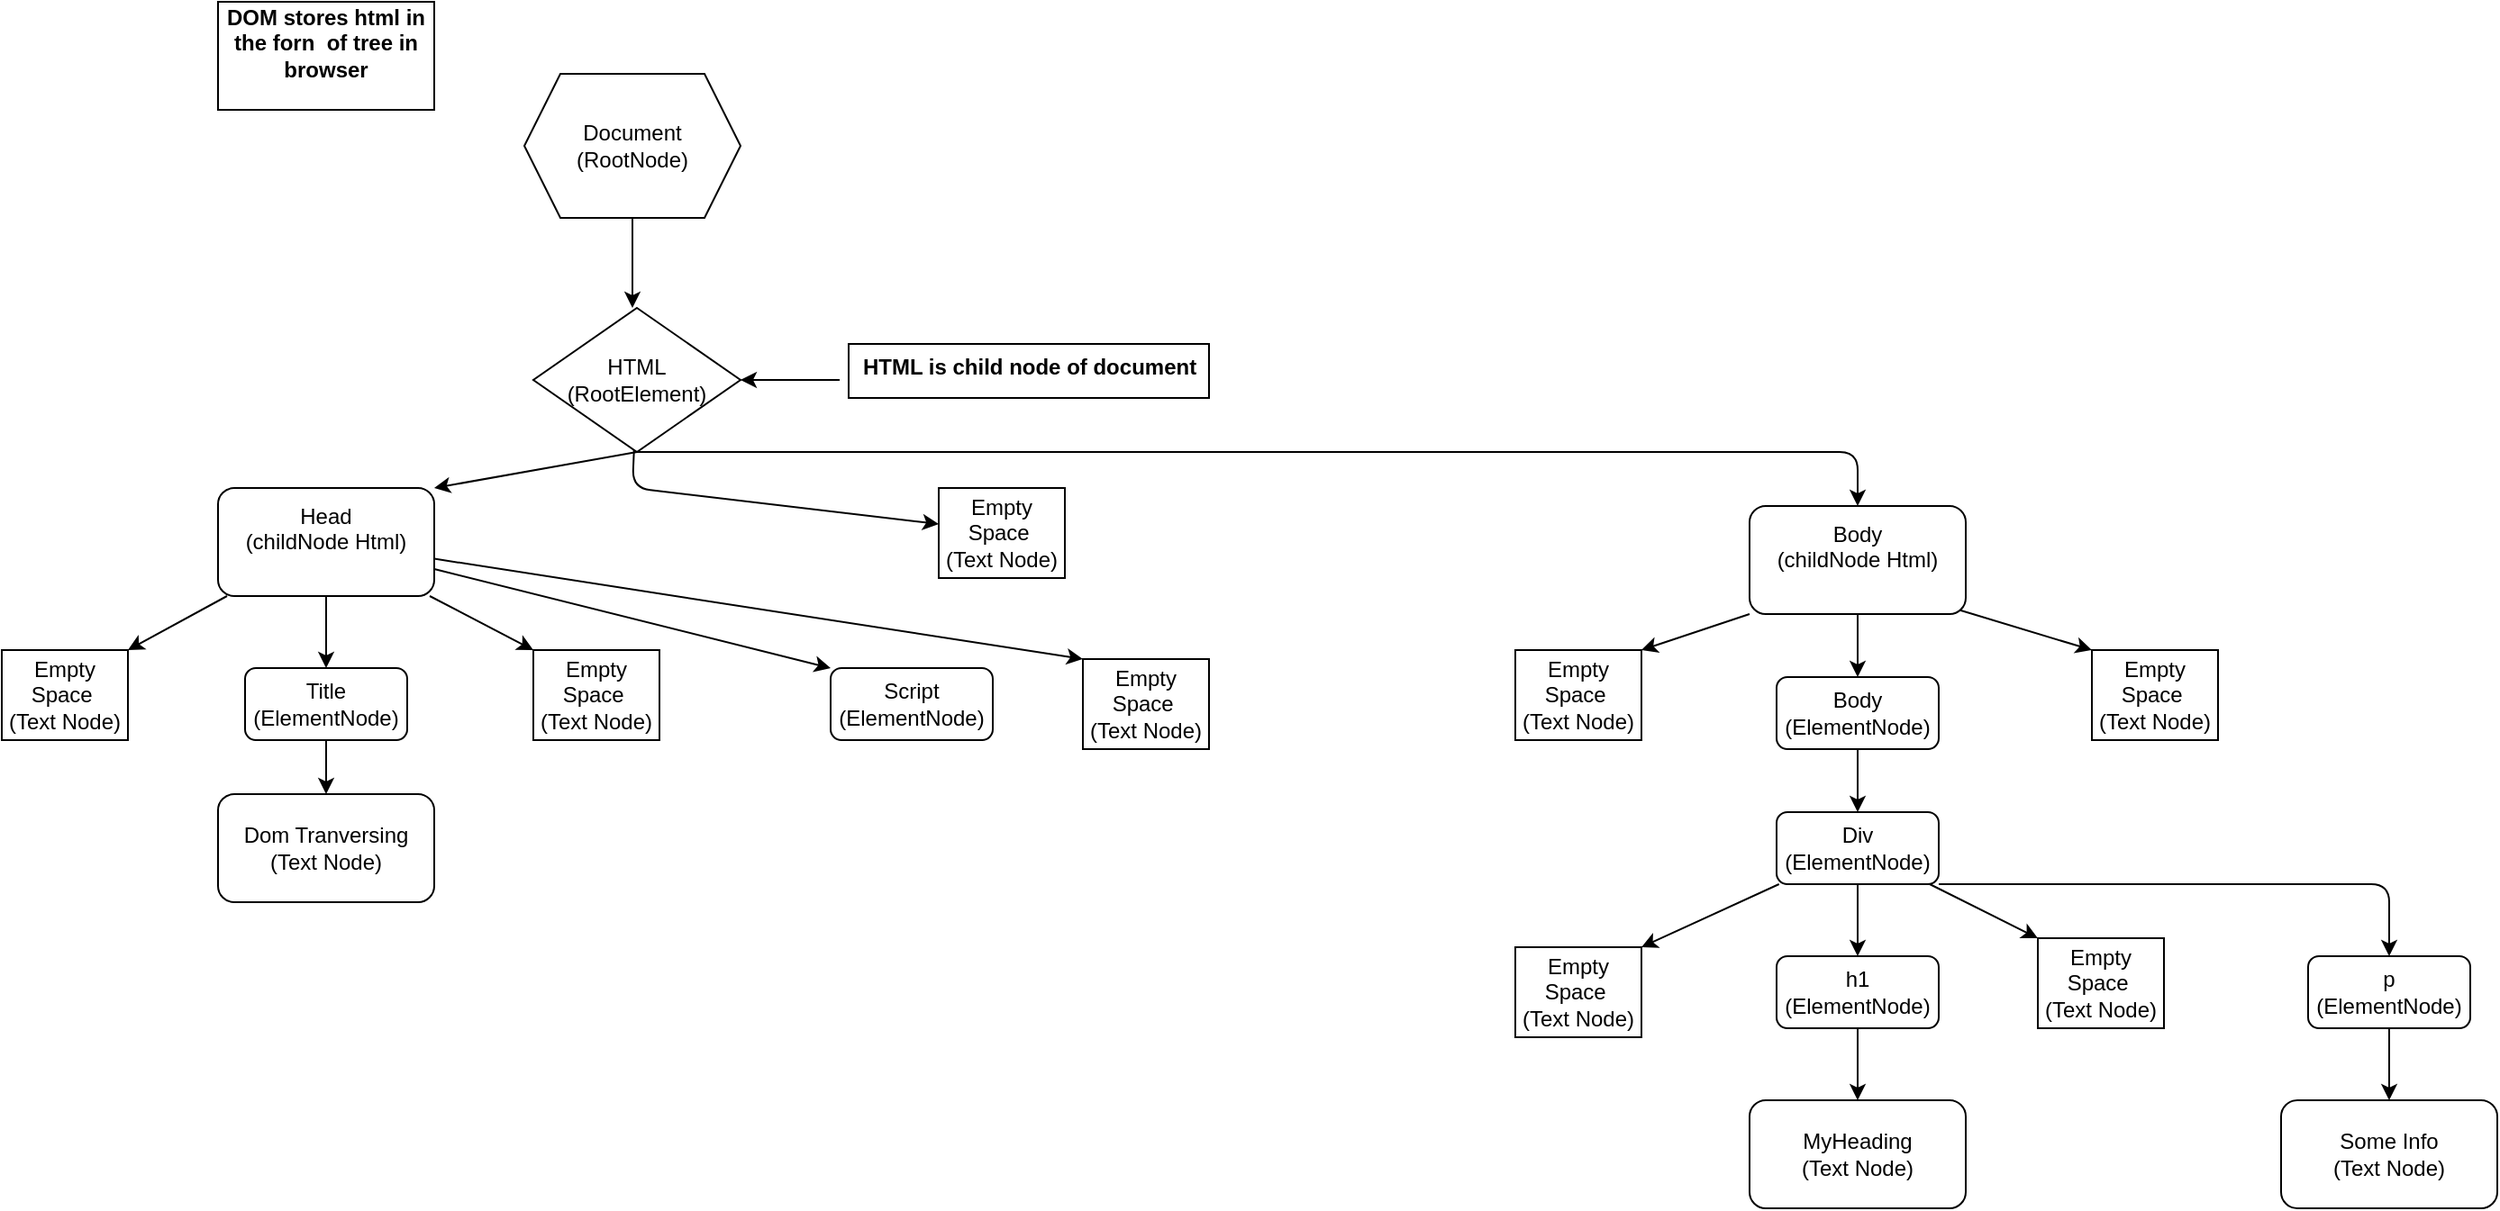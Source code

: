 <mxfile>
    <diagram id="Vp_Ri4gplynWjEqteKMx" name="Page-1">
        <mxGraphModel dx="961" dy="916" grid="1" gridSize="10" guides="1" tooltips="1" connect="1" arrows="1" fold="1" page="1" pageScale="1" pageWidth="850" pageHeight="1100" math="0" shadow="0">
            <root>
                <mxCell id="0"/>
                <mxCell id="1" parent="0"/>
                <mxCell id="57" value="" style="whiteSpace=wrap;html=1;" vertex="1" parent="1">
                    <mxGeometry x="520" y="220" width="200" height="30" as="geometry"/>
                </mxCell>
                <mxCell id="3" value="&lt;b&gt;DOM stores html in the forn&amp;nbsp; of tree in browser&lt;/b&gt;&lt;div&gt;&lt;br&gt;&lt;/div&gt;" style="whiteSpace=wrap;html=1;" parent="1" vertex="1">
                    <mxGeometry x="170" y="30" width="120" height="60" as="geometry"/>
                </mxCell>
                <mxCell id="5" style="edgeStyle=none;html=1;exitX=0.5;exitY=1;exitDx=0;exitDy=0;" parent="1" source="4" edge="1">
                    <mxGeometry relative="1" as="geometry">
                        <mxPoint x="400" y="200" as="targetPoint"/>
                    </mxGeometry>
                </mxCell>
                <mxCell id="4" value="Document&lt;div&gt;(RootNode)&lt;/div&gt;" style="shape=hexagon;perimeter=hexagonPerimeter2;whiteSpace=wrap;html=1;fixedSize=1;" parent="1" vertex="1">
                    <mxGeometry x="340" y="70" width="120" height="80" as="geometry"/>
                </mxCell>
                <mxCell id="10" style="edgeStyle=none;html=1;exitX=0.5;exitY=1;exitDx=0;exitDy=0;entryX=1;entryY=0;entryDx=0;entryDy=0;" parent="1" source="6" target="9" edge="1">
                    <mxGeometry relative="1" as="geometry"/>
                </mxCell>
                <mxCell id="29" style="edgeStyle=none;html=1;" parent="1" source="6" edge="1">
                    <mxGeometry relative="1" as="geometry">
                        <mxPoint x="570" y="320" as="targetPoint"/>
                        <Array as="points">
                            <mxPoint x="400" y="300"/>
                        </Array>
                    </mxGeometry>
                </mxCell>
                <mxCell id="31" style="edgeStyle=none;html=1;exitX=0.5;exitY=1;exitDx=0;exitDy=0;" parent="1" source="6" edge="1">
                    <mxGeometry relative="1" as="geometry">
                        <mxPoint x="1080" y="310" as="targetPoint"/>
                        <Array as="points">
                            <mxPoint x="1080" y="280"/>
                        </Array>
                    </mxGeometry>
                </mxCell>
                <mxCell id="6" value="HTML&lt;div&gt;(RootElement)&lt;/div&gt;" style="rhombus;whiteSpace=wrap;html=1;" parent="1" vertex="1">
                    <mxGeometry x="345" y="200" width="115" height="80" as="geometry"/>
                </mxCell>
                <mxCell id="8" value="" style="edgeStyle=none;html=1;" parent="1" source="7" target="6" edge="1">
                    <mxGeometry relative="1" as="geometry"/>
                </mxCell>
                <mxCell id="7" value="&lt;b&gt;HTML is child node of document&lt;/b&gt;&lt;div&gt;&lt;br&gt;&lt;/div&gt;" style="text;html=1;align=center;verticalAlign=middle;resizable=0;points=[];autosize=1;strokeColor=none;fillColor=none;" parent="1" vertex="1">
                    <mxGeometry x="515" y="220" width="210" height="40" as="geometry"/>
                </mxCell>
                <mxCell id="11" style="edgeStyle=none;html=1;exitX=0.5;exitY=1;exitDx=0;exitDy=0;" parent="1" source="9" edge="1">
                    <mxGeometry relative="1" as="geometry">
                        <mxPoint x="230" y="400" as="targetPoint"/>
                    </mxGeometry>
                </mxCell>
                <mxCell id="17" style="edgeStyle=none;html=1;entryX=1;entryY=0;entryDx=0;entryDy=0;" parent="1" source="9" target="15" edge="1">
                    <mxGeometry relative="1" as="geometry"/>
                </mxCell>
                <mxCell id="24" style="edgeStyle=none;html=1;entryX=0;entryY=0;entryDx=0;entryDy=0;" parent="1" source="9" target="23" edge="1">
                    <mxGeometry relative="1" as="geometry"/>
                </mxCell>
                <mxCell id="25" style="edgeStyle=none;html=1;" parent="1" source="9" edge="1">
                    <mxGeometry relative="1" as="geometry">
                        <mxPoint x="510" y="400" as="targetPoint"/>
                    </mxGeometry>
                </mxCell>
                <mxCell id="28" style="edgeStyle=none;html=1;entryX=0;entryY=0;entryDx=0;entryDy=0;" parent="1" source="9" target="27" edge="1">
                    <mxGeometry relative="1" as="geometry"/>
                </mxCell>
                <mxCell id="9" value="Head&lt;div&gt;(childNode Html)&lt;/div&gt;&lt;div&gt;&lt;br&gt;&lt;/div&gt;" style="rounded=1;whiteSpace=wrap;html=1;" parent="1" vertex="1">
                    <mxGeometry x="170" y="300" width="120" height="60" as="geometry"/>
                </mxCell>
                <mxCell id="14" value="" style="edgeStyle=none;html=1;" parent="1" source="12" target="13" edge="1">
                    <mxGeometry relative="1" as="geometry"/>
                </mxCell>
                <mxCell id="12" value="Title&lt;div&gt;(ElementNode)&lt;/div&gt;" style="rounded=1;whiteSpace=wrap;html=1;" parent="1" vertex="1">
                    <mxGeometry x="185" y="400" width="90" height="40" as="geometry"/>
                </mxCell>
                <mxCell id="13" value="Dom Tranversing&lt;div&gt;(Text Node)&lt;/div&gt;" style="whiteSpace=wrap;html=1;rounded=1;" parent="1" vertex="1">
                    <mxGeometry x="170" y="470" width="120" height="60" as="geometry"/>
                </mxCell>
                <mxCell id="15" value="Empty Space&amp;nbsp;&lt;div&gt;(Text Node)&lt;/div&gt;" style="whiteSpace=wrap;html=1;" parent="1" vertex="1">
                    <mxGeometry x="50" y="390" width="70" height="50" as="geometry"/>
                </mxCell>
                <mxCell id="23" value="Empty Space&amp;nbsp;&lt;div&gt;(Text Node)&lt;/div&gt;" style="whiteSpace=wrap;html=1;" parent="1" vertex="1">
                    <mxGeometry x="345" y="390" width="70" height="50" as="geometry"/>
                </mxCell>
                <mxCell id="26" value="Script&lt;br&gt;&lt;div&gt;(ElementNode)&lt;/div&gt;" style="rounded=1;whiteSpace=wrap;html=1;" parent="1" vertex="1">
                    <mxGeometry x="510" y="400" width="90" height="40" as="geometry"/>
                </mxCell>
                <mxCell id="27" value="Empty Space&amp;nbsp;&lt;div&gt;(Text Node)&lt;/div&gt;" style="whiteSpace=wrap;html=1;" parent="1" vertex="1">
                    <mxGeometry x="650" y="395" width="70" height="50" as="geometry"/>
                </mxCell>
                <mxCell id="30" value="Empty Space&amp;nbsp;&lt;div&gt;(Text Node)&lt;/div&gt;" style="whiteSpace=wrap;html=1;" parent="1" vertex="1">
                    <mxGeometry x="570" y="300" width="70" height="50" as="geometry"/>
                </mxCell>
                <mxCell id="34" style="edgeStyle=none;html=1;entryX=1;entryY=0;entryDx=0;entryDy=0;exitX=0;exitY=1;exitDx=0;exitDy=0;" parent="1" source="32" target="33" edge="1">
                    <mxGeometry relative="1" as="geometry"/>
                </mxCell>
                <mxCell id="38" style="edgeStyle=none;html=1;entryX=0;entryY=0;entryDx=0;entryDy=0;exitX=0.95;exitY=0.95;exitDx=0;exitDy=0;exitPerimeter=0;" parent="1" source="32" target="36" edge="1">
                    <mxGeometry relative="1" as="geometry"/>
                </mxCell>
                <mxCell id="39" value="" style="edgeStyle=none;html=1;" parent="1" source="32" target="35" edge="1">
                    <mxGeometry relative="1" as="geometry"/>
                </mxCell>
                <mxCell id="32" value="Body&lt;br&gt;&lt;div&gt;(childNode Html)&lt;/div&gt;&lt;div&gt;&lt;br&gt;&lt;/div&gt;" style="rounded=1;whiteSpace=wrap;html=1;" parent="1" vertex="1">
                    <mxGeometry x="1020" y="310" width="120" height="60" as="geometry"/>
                </mxCell>
                <mxCell id="33" value="Empty Space&amp;nbsp;&lt;div&gt;(Text Node)&lt;/div&gt;" style="whiteSpace=wrap;html=1;" parent="1" vertex="1">
                    <mxGeometry x="890" y="390" width="70" height="50" as="geometry"/>
                </mxCell>
                <mxCell id="41" value="" style="edgeStyle=none;html=1;" parent="1" source="35" target="40" edge="1">
                    <mxGeometry relative="1" as="geometry"/>
                </mxCell>
                <mxCell id="35" value="Body&lt;br&gt;&lt;div&gt;(ElementNode)&lt;/div&gt;" style="rounded=1;whiteSpace=wrap;html=1;" parent="1" vertex="1">
                    <mxGeometry x="1035" y="405" width="90" height="40" as="geometry"/>
                </mxCell>
                <mxCell id="36" value="Empty Space&amp;nbsp;&lt;div&gt;(Text Node)&lt;/div&gt;" style="whiteSpace=wrap;html=1;" parent="1" vertex="1">
                    <mxGeometry x="1210" y="390" width="70" height="50" as="geometry"/>
                </mxCell>
                <mxCell id="43" style="edgeStyle=none;html=1;entryX=1;entryY=0;entryDx=0;entryDy=0;" parent="1" source="40" target="42" edge="1">
                    <mxGeometry relative="1" as="geometry"/>
                </mxCell>
                <mxCell id="46" value="" style="edgeStyle=none;html=1;" parent="1" source="40" target="45" edge="1">
                    <mxGeometry relative="1" as="geometry"/>
                </mxCell>
                <mxCell id="50" style="edgeStyle=none;html=1;entryX=0;entryY=0;entryDx=0;entryDy=0;" parent="1" source="40" target="49" edge="1">
                    <mxGeometry relative="1" as="geometry"/>
                </mxCell>
                <mxCell id="54" style="edgeStyle=none;html=1;exitX=1;exitY=1;exitDx=0;exitDy=0;entryX=0.5;entryY=0;entryDx=0;entryDy=0;" parent="1" source="40" target="51" edge="1">
                    <mxGeometry relative="1" as="geometry">
                        <mxPoint x="1410" y="520" as="targetPoint"/>
                        <Array as="points">
                            <mxPoint x="1375" y="520"/>
                        </Array>
                    </mxGeometry>
                </mxCell>
                <mxCell id="40" value="Div&lt;br&gt;&lt;div&gt;(ElementNode)&lt;/div&gt;" style="rounded=1;whiteSpace=wrap;html=1;" parent="1" vertex="1">
                    <mxGeometry x="1035" y="480" width="90" height="40" as="geometry"/>
                </mxCell>
                <mxCell id="42" value="Empty Space&amp;nbsp;&lt;div&gt;(Text Node)&lt;/div&gt;" style="whiteSpace=wrap;html=1;" parent="1" vertex="1">
                    <mxGeometry x="890" y="555" width="70" height="50" as="geometry"/>
                </mxCell>
                <mxCell id="48" value="" style="edgeStyle=none;html=1;" parent="1" source="45" target="47" edge="1">
                    <mxGeometry relative="1" as="geometry"/>
                </mxCell>
                <mxCell id="45" value="h1&lt;br&gt;&lt;div&gt;(ElementNode)&lt;/div&gt;" style="rounded=1;whiteSpace=wrap;html=1;" parent="1" vertex="1">
                    <mxGeometry x="1035" y="560" width="90" height="40" as="geometry"/>
                </mxCell>
                <mxCell id="47" value="MyHeading&lt;br&gt;&lt;div&gt;(Text Node)&lt;/div&gt;" style="whiteSpace=wrap;html=1;rounded=1;" parent="1" vertex="1">
                    <mxGeometry x="1020" y="640" width="120" height="60" as="geometry"/>
                </mxCell>
                <mxCell id="49" value="Empty Space&amp;nbsp;&lt;div&gt;(Text Node)&lt;/div&gt;" style="whiteSpace=wrap;html=1;" parent="1" vertex="1">
                    <mxGeometry x="1180" y="550" width="70" height="50" as="geometry"/>
                </mxCell>
                <mxCell id="53" value="" style="edgeStyle=none;html=1;" parent="1" source="51" target="52" edge="1">
                    <mxGeometry relative="1" as="geometry"/>
                </mxCell>
                <mxCell id="51" value="p&lt;br&gt;&lt;div&gt;(ElementNode)&lt;/div&gt;" style="rounded=1;whiteSpace=wrap;html=1;" parent="1" vertex="1">
                    <mxGeometry x="1330" y="560" width="90" height="40" as="geometry"/>
                </mxCell>
                <mxCell id="52" value="Some Info&lt;br&gt;&lt;div&gt;(Text Node)&lt;/div&gt;" style="whiteSpace=wrap;html=1;rounded=1;" parent="1" vertex="1">
                    <mxGeometry x="1315" y="640" width="120" height="60" as="geometry"/>
                </mxCell>
            </root>
        </mxGraphModel>
    </diagram>
</mxfile>